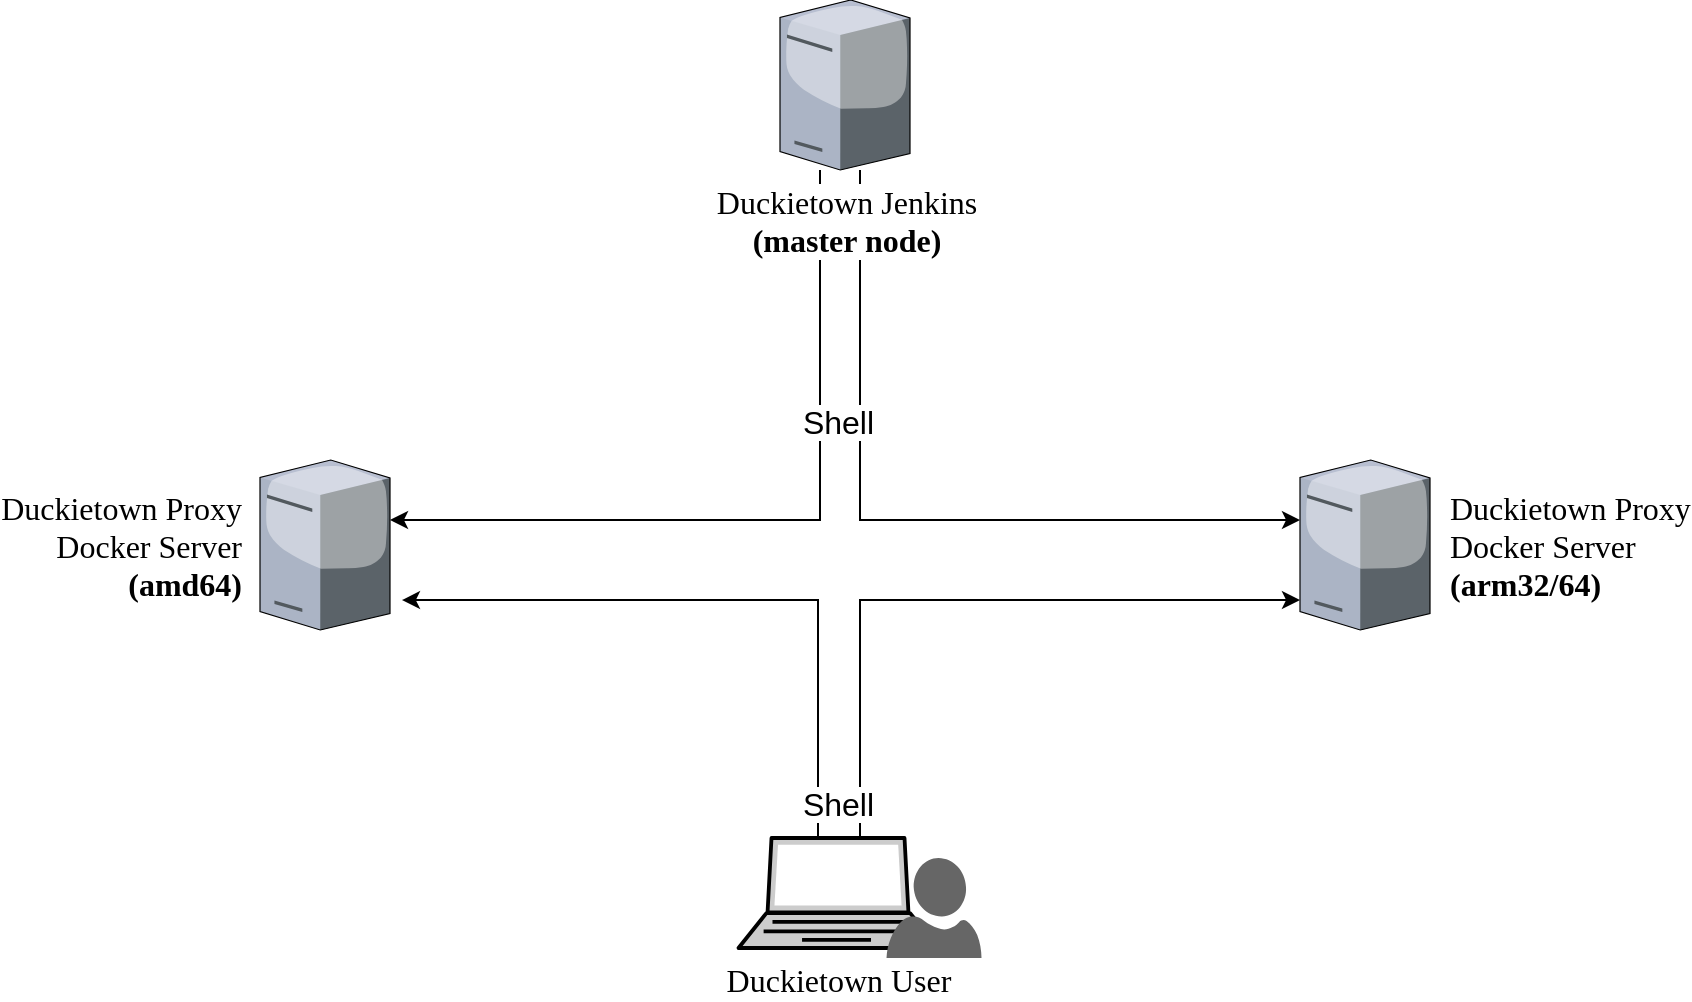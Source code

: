 <mxfile version="12.6.2" type="github">
  <diagram name="Page-1" id="822b0af5-4adb-64df-f703-e8dfc1f81529">
    <mxGraphModel dx="1995" dy="1117" grid="1" gridSize="10" guides="1" tooltips="1" connect="1" arrows="1" fold="1" page="1" pageScale="1" pageWidth="1100" pageHeight="850" background="#ffffff" math="0" shadow="0">
      <root>
        <mxCell id="0"/>
        <mxCell id="1" parent="0"/>
        <mxCell id="7d933b09d9755ecc-9" value="&amp;nbsp; Duckietown Proxy&lt;br style=&quot;font-size: 16px&quot;&gt;&amp;nbsp; Docker Server&lt;br&gt;&lt;b&gt;&amp;nbsp; (arm32/64)&lt;/b&gt;" style="verticalLabelPosition=middle;aspect=fixed;html=1;verticalAlign=middle;strokeColor=none;shape=mxgraph.citrix.tower_server;rounded=0;shadow=0;comic=0;fontFamily=Verdana;fontSize=16;labelPosition=right;align=left;" parent="1" vertex="1">
          <mxGeometry x="720" y="350" width="65" height="85" as="geometry"/>
        </mxCell>
        <mxCell id="RGXo1uscGhcn6T7MxgKj-2" value="Duckietown Proxy&amp;nbsp;&amp;nbsp;&lt;br style=&quot;font-size: 16px&quot;&gt;Docker Server&amp;nbsp;&amp;nbsp;&lt;br&gt;&lt;b&gt;(amd64)&amp;nbsp;&amp;nbsp;&lt;/b&gt;" style="verticalLabelPosition=middle;aspect=fixed;html=1;verticalAlign=middle;strokeColor=none;shape=mxgraph.citrix.tower_server;rounded=0;shadow=0;comic=0;fontFamily=Verdana;fontSize=16;labelPosition=left;align=right;spacingLeft=6;" vertex="1" parent="1">
          <mxGeometry x="200" y="350" width="65" height="85" as="geometry"/>
        </mxCell>
        <mxCell id="RGXo1uscGhcn6T7MxgKj-15" style="edgeStyle=orthogonalEdgeStyle;rounded=0;orthogonalLoop=1;jettySize=auto;html=1;fontSize=16;fontColor=#000000;" edge="1" parent="1" source="RGXo1uscGhcn6T7MxgKj-7" target="7d933b09d9755ecc-9">
          <mxGeometry relative="1" as="geometry">
            <Array as="points">
              <mxPoint x="500" y="380"/>
            </Array>
          </mxGeometry>
        </mxCell>
        <mxCell id="RGXo1uscGhcn6T7MxgKj-16" style="edgeStyle=orthogonalEdgeStyle;rounded=0;orthogonalLoop=1;jettySize=auto;html=1;fontSize=16;fontColor=#000000;" edge="1" parent="1" source="RGXo1uscGhcn6T7MxgKj-7" target="RGXo1uscGhcn6T7MxgKj-2">
          <mxGeometry relative="1" as="geometry">
            <mxPoint x="310" y="230" as="targetPoint"/>
            <Array as="points">
              <mxPoint x="480" y="380"/>
            </Array>
          </mxGeometry>
        </mxCell>
        <mxCell id="RGXo1uscGhcn6T7MxgKj-7" value="Duckietown Jenkins&lt;br&gt;&lt;b&gt;(master node)&lt;/b&gt;&lt;br&gt;" style="verticalLabelPosition=bottom;aspect=fixed;html=1;verticalAlign=top;strokeColor=none;shape=mxgraph.citrix.tower_server;rounded=0;shadow=0;comic=0;fontFamily=Verdana;fontSize=16;labelBackgroundColor=#ffffff;" vertex="1" parent="1">
          <mxGeometry x="460" y="120" width="65" height="85" as="geometry"/>
        </mxCell>
        <mxCell id="RGXo1uscGhcn6T7MxgKj-26" style="edgeStyle=orthogonalEdgeStyle;rounded=0;orthogonalLoop=1;jettySize=auto;html=1;fontSize=16;fontColor=#000000;" edge="1" parent="1" source="RGXo1uscGhcn6T7MxgKj-8" target="7d933b09d9755ecc-9">
          <mxGeometry relative="1" as="geometry">
            <Array as="points">
              <mxPoint x="500" y="420"/>
            </Array>
          </mxGeometry>
        </mxCell>
        <mxCell id="RGXo1uscGhcn6T7MxgKj-27" style="edgeStyle=orthogonalEdgeStyle;rounded=0;orthogonalLoop=1;jettySize=auto;html=1;entryX=1.092;entryY=0.824;entryDx=0;entryDy=0;entryPerimeter=0;fontSize=16;fontColor=#000000;" edge="1" parent="1" source="RGXo1uscGhcn6T7MxgKj-8" target="RGXo1uscGhcn6T7MxgKj-2">
          <mxGeometry relative="1" as="geometry">
            <Array as="points">
              <mxPoint x="479" y="420"/>
            </Array>
          </mxGeometry>
        </mxCell>
        <mxCell id="RGXo1uscGhcn6T7MxgKj-8" value="Duckietown User" style="fontColor=#000000;verticalAlign=top;verticalLabelPosition=bottom;labelPosition=center;align=center;html=1;outlineConnect=0;fillColor=#CCCCCC;strokeColor=#000000;gradientColor=none;gradientDirection=north;strokeWidth=2;shape=mxgraph.networks.laptop;fontSize=16;fontFamily=Verdana;" vertex="1" parent="1">
          <mxGeometry x="439.25" y="539" width="100" height="55" as="geometry"/>
        </mxCell>
        <mxCell id="RGXo1uscGhcn6T7MxgKj-11" value="" style="verticalLabelPosition=bottom;html=1;verticalAlign=top;align=center;strokeColor=none;fillColor=#666666;shape=mxgraph.azure.user;labelBackgroundColor=#696969;fontSize=16;labelBorderColor=#FFFFFF;strokeWidth=9;" vertex="1" parent="1">
          <mxGeometry x="513.25" y="549" width="47.5" height="50" as="geometry"/>
        </mxCell>
        <mxCell id="RGXo1uscGhcn6T7MxgKj-21" value="Shell" style="shape=image;imageAspect=0;aspect=fixed;verticalLabelPosition=bottom;verticalAlign=top;labelBackgroundColor=#ffffff;fillColor=#666666;fontSize=16;image=https://www.duckietown.org/wp-content/uploads/2018/05/duckie2-300x270.png;fontColor=#000000;imageBackground=none;imageBorder=none;strokeWidth=5;" vertex="1" parent="1">
          <mxGeometry x="458.7" y="260" width="61.11" height="55" as="geometry"/>
        </mxCell>
        <mxCell id="RGXo1uscGhcn6T7MxgKj-23" value="Shell" style="shape=image;imageAspect=0;aspect=fixed;verticalLabelPosition=bottom;verticalAlign=top;labelBackgroundColor=#ffffff;fillColor=#666666;fontSize=16;image=https://www.duckietown.org/wp-content/uploads/2018/05/duckie2-300x270.png;fontColor=#000000;" vertex="1" parent="1">
          <mxGeometry x="458.7" y="451" width="61.11" height="55" as="geometry"/>
        </mxCell>
      </root>
    </mxGraphModel>
  </diagram>
</mxfile>
